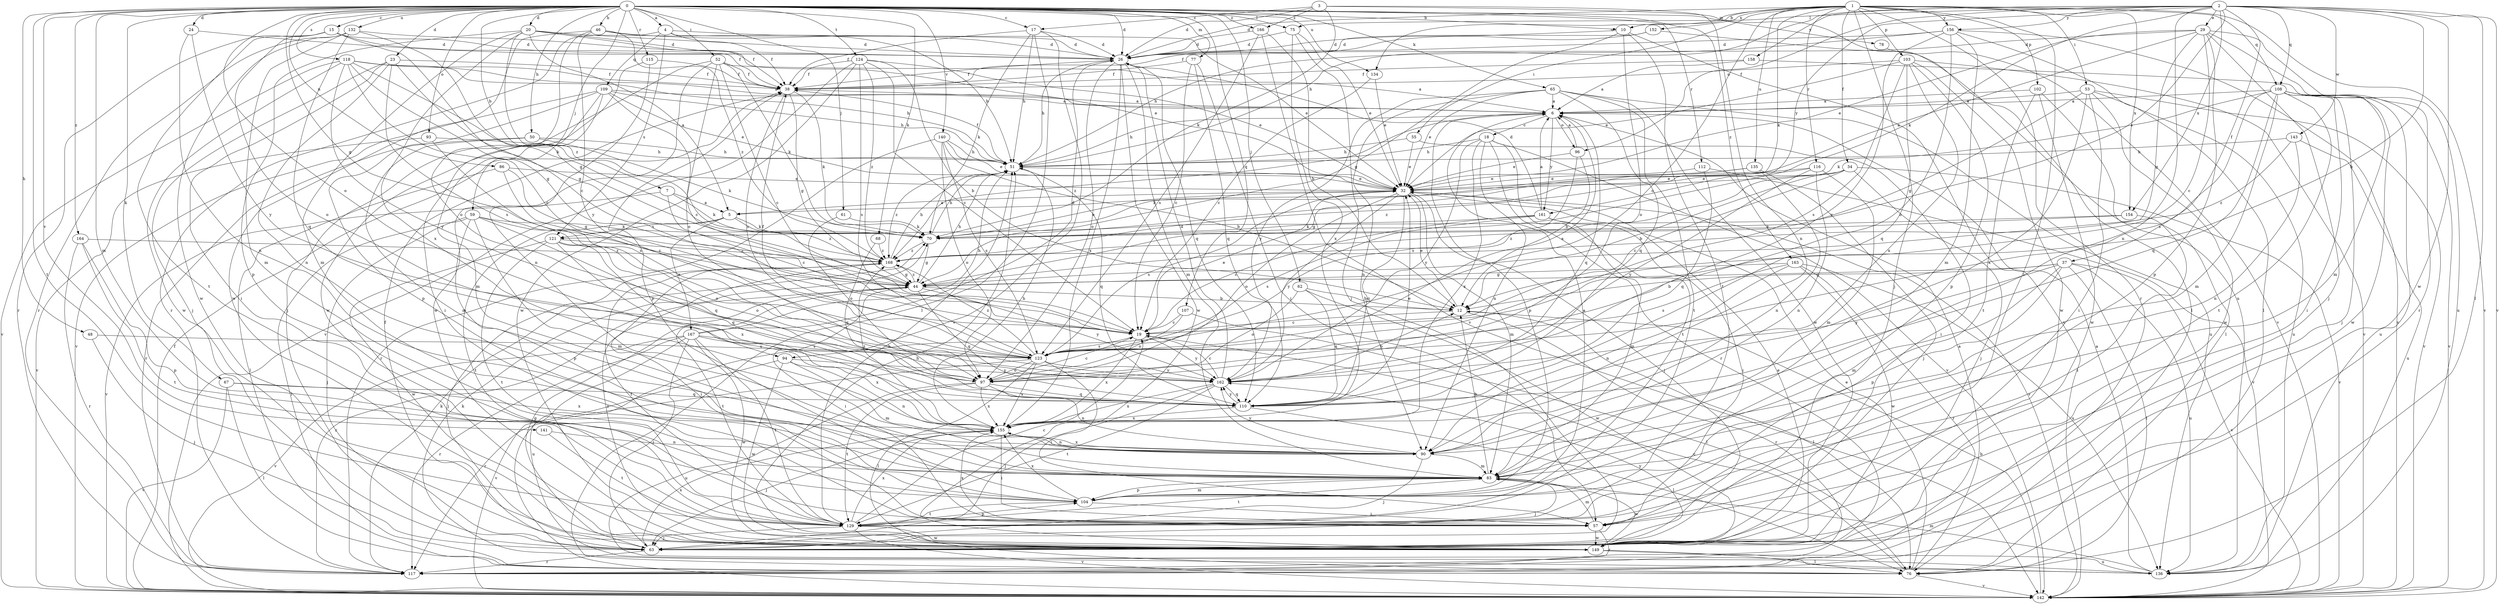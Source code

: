 strict digraph  {
0;
1;
2;
3;
4;
5;
6;
7;
10;
12;
15;
17;
18;
19;
20;
23;
24;
26;
29;
32;
34;
37;
38;
44;
46;
48;
50;
51;
52;
53;
55;
57;
59;
61;
62;
63;
65;
67;
68;
70;
75;
76;
77;
78;
83;
86;
90;
93;
94;
96;
97;
102;
103;
104;
107;
108;
109;
110;
112;
115;
116;
117;
118;
121;
123;
124;
129;
132;
134;
135;
136;
140;
141;
142;
143;
149;
152;
154;
155;
156;
158;
161;
162;
163;
164;
166;
167;
168;
0 -> 4  [label=a];
0 -> 7  [label=b];
0 -> 10  [label=b];
0 -> 15  [label=c];
0 -> 17  [label=c];
0 -> 20  [label=d];
0 -> 23  [label=d];
0 -> 24  [label=d];
0 -> 26  [label=d];
0 -> 44  [label=g];
0 -> 46  [label=h];
0 -> 48  [label=h];
0 -> 50  [label=h];
0 -> 52  [label=i];
0 -> 59  [label=j];
0 -> 61  [label=j];
0 -> 62  [label=j];
0 -> 65  [label=k];
0 -> 67  [label=k];
0 -> 68  [label=k];
0 -> 75  [label=l];
0 -> 77  [label=m];
0 -> 78  [label=m];
0 -> 83  [label=m];
0 -> 86  [label=n];
0 -> 93  [label=o];
0 -> 94  [label=o];
0 -> 107  [label=q];
0 -> 112  [label=r];
0 -> 115  [label=r];
0 -> 118  [label=s];
0 -> 124  [label=t];
0 -> 129  [label=t];
0 -> 132  [label=u];
0 -> 134  [label=u];
0 -> 140  [label=v];
0 -> 141  [label=v];
0 -> 163  [label=z];
0 -> 164  [label=z];
0 -> 166  [label=z];
1 -> 10  [label=b];
1 -> 26  [label=d];
1 -> 34  [label=f];
1 -> 53  [label=i];
1 -> 55  [label=i];
1 -> 57  [label=i];
1 -> 63  [label=j];
1 -> 70  [label=k];
1 -> 94  [label=o];
1 -> 102  [label=p];
1 -> 103  [label=p];
1 -> 108  [label=q];
1 -> 116  [label=r];
1 -> 117  [label=r];
1 -> 134  [label=u];
1 -> 135  [label=u];
1 -> 142  [label=v];
1 -> 152  [label=x];
1 -> 154  [label=x];
1 -> 156  [label=y];
2 -> 12  [label=b];
2 -> 29  [label=e];
2 -> 37  [label=f];
2 -> 51  [label=h];
2 -> 70  [label=k];
2 -> 75  [label=l];
2 -> 76  [label=l];
2 -> 90  [label=n];
2 -> 96  [label=o];
2 -> 108  [label=q];
2 -> 121  [label=s];
2 -> 142  [label=v];
2 -> 143  [label=w];
2 -> 149  [label=w];
2 -> 154  [label=x];
2 -> 156  [label=y];
2 -> 158  [label=y];
2 -> 161  [label=y];
3 -> 17  [label=c];
3 -> 26  [label=d];
3 -> 70  [label=k];
3 -> 90  [label=n];
3 -> 136  [label=u];
3 -> 166  [label=z];
4 -> 26  [label=d];
4 -> 32  [label=e];
4 -> 38  [label=f];
4 -> 109  [label=q];
4 -> 117  [label=r];
4 -> 121  [label=s];
5 -> 70  [label=k];
5 -> 121  [label=s];
5 -> 129  [label=t];
5 -> 167  [label=z];
5 -> 168  [label=z];
6 -> 18  [label=c];
6 -> 51  [label=h];
6 -> 96  [label=o];
6 -> 104  [label=p];
6 -> 110  [label=q];
6 -> 161  [label=y];
6 -> 168  [label=z];
7 -> 5  [label=a];
7 -> 19  [label=c];
7 -> 70  [label=k];
7 -> 142  [label=v];
10 -> 26  [label=d];
10 -> 44  [label=g];
10 -> 97  [label=o];
10 -> 129  [label=t];
10 -> 142  [label=v];
12 -> 19  [label=c];
12 -> 32  [label=e];
12 -> 76  [label=l];
12 -> 117  [label=r];
15 -> 19  [label=c];
15 -> 26  [label=d];
15 -> 38  [label=f];
15 -> 97  [label=o];
15 -> 117  [label=r];
15 -> 129  [label=t];
17 -> 26  [label=d];
17 -> 38  [label=f];
17 -> 51  [label=h];
17 -> 70  [label=k];
17 -> 76  [label=l];
17 -> 142  [label=v];
18 -> 51  [label=h];
18 -> 90  [label=n];
18 -> 117  [label=r];
18 -> 129  [label=t];
18 -> 142  [label=v];
18 -> 155  [label=x];
18 -> 162  [label=y];
19 -> 32  [label=e];
19 -> 123  [label=s];
19 -> 155  [label=x];
19 -> 162  [label=y];
20 -> 5  [label=a];
20 -> 26  [label=d];
20 -> 32  [label=e];
20 -> 38  [label=f];
20 -> 83  [label=m];
20 -> 104  [label=p];
20 -> 155  [label=x];
20 -> 168  [label=z];
23 -> 38  [label=f];
23 -> 44  [label=g];
23 -> 57  [label=i];
23 -> 63  [label=j];
23 -> 90  [label=n];
23 -> 123  [label=s];
24 -> 26  [label=d];
24 -> 90  [label=n];
24 -> 162  [label=y];
26 -> 38  [label=f];
26 -> 51  [label=h];
26 -> 83  [label=m];
26 -> 97  [label=o];
26 -> 110  [label=q];
26 -> 149  [label=w];
26 -> 155  [label=x];
29 -> 5  [label=a];
29 -> 19  [label=c];
29 -> 26  [label=d];
29 -> 32  [label=e];
29 -> 44  [label=g];
29 -> 63  [label=j];
29 -> 104  [label=p];
29 -> 117  [label=r];
29 -> 136  [label=u];
32 -> 5  [label=a];
32 -> 63  [label=j];
32 -> 83  [label=m];
32 -> 97  [label=o];
32 -> 110  [label=q];
32 -> 123  [label=s];
32 -> 142  [label=v];
32 -> 162  [label=y];
34 -> 12  [label=b];
34 -> 19  [label=c];
34 -> 32  [label=e];
34 -> 63  [label=j];
34 -> 142  [label=v];
34 -> 168  [label=z];
37 -> 12  [label=b];
37 -> 44  [label=g];
37 -> 76  [label=l];
37 -> 83  [label=m];
37 -> 104  [label=p];
37 -> 136  [label=u];
37 -> 142  [label=v];
37 -> 162  [label=y];
38 -> 6  [label=a];
38 -> 44  [label=g];
38 -> 70  [label=k];
38 -> 104  [label=p];
38 -> 123  [label=s];
44 -> 12  [label=b];
44 -> 51  [label=h];
44 -> 57  [label=i];
44 -> 110  [label=q];
44 -> 117  [label=r];
44 -> 129  [label=t];
44 -> 162  [label=y];
44 -> 168  [label=z];
46 -> 26  [label=d];
46 -> 51  [label=h];
46 -> 97  [label=o];
46 -> 149  [label=w];
46 -> 162  [label=y];
46 -> 168  [label=z];
48 -> 63  [label=j];
48 -> 123  [label=s];
50 -> 51  [label=h];
50 -> 70  [label=k];
50 -> 83  [label=m];
50 -> 117  [label=r];
51 -> 32  [label=e];
51 -> 38  [label=f];
51 -> 110  [label=q];
51 -> 168  [label=z];
52 -> 6  [label=a];
52 -> 19  [label=c];
52 -> 38  [label=f];
52 -> 63  [label=j];
52 -> 70  [label=k];
52 -> 97  [label=o];
52 -> 149  [label=w];
53 -> 6  [label=a];
53 -> 44  [label=g];
53 -> 57  [label=i];
53 -> 136  [label=u];
53 -> 142  [label=v];
53 -> 149  [label=w];
53 -> 155  [label=x];
55 -> 32  [label=e];
55 -> 51  [label=h];
55 -> 57  [label=i];
57 -> 83  [label=m];
57 -> 117  [label=r];
57 -> 149  [label=w];
57 -> 155  [label=x];
59 -> 63  [label=j];
59 -> 70  [label=k];
59 -> 76  [label=l];
59 -> 83  [label=m];
59 -> 97  [label=o];
59 -> 104  [label=p];
59 -> 110  [label=q];
61 -> 70  [label=k];
61 -> 97  [label=o];
62 -> 12  [label=b];
62 -> 97  [label=o];
62 -> 110  [label=q];
62 -> 149  [label=w];
63 -> 38  [label=f];
63 -> 44  [label=g];
63 -> 117  [label=r];
63 -> 155  [label=x];
65 -> 6  [label=a];
65 -> 32  [label=e];
65 -> 90  [label=n];
65 -> 110  [label=q];
65 -> 129  [label=t];
65 -> 136  [label=u];
65 -> 149  [label=w];
65 -> 162  [label=y];
67 -> 76  [label=l];
67 -> 110  [label=q];
67 -> 142  [label=v];
67 -> 155  [label=x];
68 -> 110  [label=q];
68 -> 168  [label=z];
70 -> 32  [label=e];
70 -> 44  [label=g];
70 -> 51  [label=h];
70 -> 168  [label=z];
75 -> 26  [label=d];
75 -> 32  [label=e];
75 -> 63  [label=j];
75 -> 155  [label=x];
76 -> 6  [label=a];
76 -> 19  [label=c];
76 -> 32  [label=e];
76 -> 142  [label=v];
77 -> 19  [label=c];
77 -> 38  [label=f];
77 -> 57  [label=i];
77 -> 110  [label=q];
78 -> 142  [label=v];
83 -> 12  [label=b];
83 -> 63  [label=j];
83 -> 104  [label=p];
83 -> 129  [label=t];
83 -> 149  [label=w];
86 -> 19  [label=c];
86 -> 32  [label=e];
86 -> 44  [label=g];
86 -> 76  [label=l];
90 -> 63  [label=j];
90 -> 83  [label=m];
90 -> 155  [label=x];
90 -> 162  [label=y];
93 -> 51  [label=h];
93 -> 123  [label=s];
93 -> 142  [label=v];
94 -> 83  [label=m];
94 -> 90  [label=n];
94 -> 142  [label=v];
94 -> 149  [label=w];
94 -> 162  [label=y];
96 -> 6  [label=a];
96 -> 12  [label=b];
96 -> 32  [label=e];
96 -> 123  [label=s];
97 -> 19  [label=c];
97 -> 90  [label=n];
97 -> 110  [label=q];
97 -> 129  [label=t];
97 -> 136  [label=u];
97 -> 155  [label=x];
102 -> 6  [label=a];
102 -> 76  [label=l];
102 -> 129  [label=t];
102 -> 149  [label=w];
103 -> 32  [label=e];
103 -> 38  [label=f];
103 -> 104  [label=p];
103 -> 110  [label=q];
103 -> 123  [label=s];
103 -> 142  [label=v];
103 -> 149  [label=w];
103 -> 155  [label=x];
104 -> 6  [label=a];
104 -> 57  [label=i];
104 -> 83  [label=m];
104 -> 129  [label=t];
104 -> 155  [label=x];
107 -> 19  [label=c];
107 -> 76  [label=l];
107 -> 97  [label=o];
108 -> 6  [label=a];
108 -> 57  [label=i];
108 -> 63  [label=j];
108 -> 70  [label=k];
108 -> 83  [label=m];
108 -> 110  [label=q];
108 -> 123  [label=s];
108 -> 129  [label=t];
108 -> 136  [label=u];
108 -> 142  [label=v];
108 -> 149  [label=w];
109 -> 6  [label=a];
109 -> 19  [label=c];
109 -> 32  [label=e];
109 -> 51  [label=h];
109 -> 57  [label=i];
109 -> 83  [label=m];
109 -> 104  [label=p];
109 -> 142  [label=v];
110 -> 32  [label=e];
110 -> 76  [label=l];
110 -> 155  [label=x];
110 -> 162  [label=y];
112 -> 32  [label=e];
112 -> 110  [label=q];
112 -> 142  [label=v];
115 -> 38  [label=f];
115 -> 90  [label=n];
115 -> 149  [label=w];
116 -> 32  [label=e];
116 -> 44  [label=g];
116 -> 83  [label=m];
116 -> 90  [label=n];
116 -> 162  [label=y];
117 -> 70  [label=k];
118 -> 6  [label=a];
118 -> 19  [label=c];
118 -> 38  [label=f];
118 -> 44  [label=g];
118 -> 51  [label=h];
118 -> 70  [label=k];
118 -> 142  [label=v];
118 -> 149  [label=w];
118 -> 162  [label=y];
121 -> 97  [label=o];
121 -> 110  [label=q];
121 -> 129  [label=t];
121 -> 149  [label=w];
121 -> 155  [label=x];
121 -> 168  [label=z];
123 -> 6  [label=a];
123 -> 38  [label=f];
123 -> 57  [label=i];
123 -> 76  [label=l];
123 -> 97  [label=o];
123 -> 117  [label=r];
123 -> 155  [label=x];
123 -> 162  [label=y];
123 -> 168  [label=z];
124 -> 12  [label=b];
124 -> 19  [label=c];
124 -> 32  [label=e];
124 -> 38  [label=f];
124 -> 123  [label=s];
124 -> 142  [label=v];
124 -> 149  [label=w];
124 -> 168  [label=z];
129 -> 19  [label=c];
129 -> 51  [label=h];
129 -> 63  [label=j];
129 -> 104  [label=p];
129 -> 142  [label=v];
129 -> 149  [label=w];
129 -> 155  [label=x];
132 -> 26  [label=d];
132 -> 44  [label=g];
132 -> 83  [label=m];
132 -> 110  [label=q];
132 -> 117  [label=r];
132 -> 149  [label=w];
134 -> 19  [label=c];
134 -> 32  [label=e];
135 -> 32  [label=e];
135 -> 63  [label=j];
135 -> 70  [label=k];
135 -> 90  [label=n];
136 -> 6  [label=a];
136 -> 70  [label=k];
136 -> 83  [label=m];
140 -> 12  [label=b];
140 -> 32  [label=e];
140 -> 51  [label=h];
140 -> 97  [label=o];
140 -> 117  [label=r];
140 -> 123  [label=s];
141 -> 90  [label=n];
141 -> 129  [label=t];
142 -> 12  [label=b];
142 -> 38  [label=f];
143 -> 51  [label=h];
143 -> 90  [label=n];
143 -> 136  [label=u];
143 -> 168  [label=z];
149 -> 32  [label=e];
149 -> 51  [label=h];
149 -> 76  [label=l];
149 -> 136  [label=u];
149 -> 162  [label=y];
149 -> 168  [label=z];
152 -> 26  [label=d];
152 -> 38  [label=f];
152 -> 76  [label=l];
154 -> 70  [label=k];
154 -> 129  [label=t];
154 -> 168  [label=z];
155 -> 51  [label=h];
155 -> 57  [label=i];
155 -> 63  [label=j];
155 -> 90  [label=n];
155 -> 168  [label=z];
156 -> 26  [label=d];
156 -> 51  [label=h];
156 -> 76  [label=l];
156 -> 83  [label=m];
156 -> 97  [label=o];
156 -> 142  [label=v];
156 -> 162  [label=y];
158 -> 6  [label=a];
158 -> 38  [label=f];
158 -> 83  [label=m];
161 -> 6  [label=a];
161 -> 19  [label=c];
161 -> 26  [label=d];
161 -> 57  [label=i];
161 -> 70  [label=k];
161 -> 83  [label=m];
161 -> 123  [label=s];
162 -> 12  [label=b];
162 -> 19  [label=c];
162 -> 26  [label=d];
162 -> 63  [label=j];
162 -> 110  [label=q];
162 -> 129  [label=t];
162 -> 155  [label=x];
163 -> 44  [label=g];
163 -> 90  [label=n];
163 -> 117  [label=r];
163 -> 123  [label=s];
163 -> 136  [label=u];
163 -> 149  [label=w];
164 -> 104  [label=p];
164 -> 117  [label=r];
164 -> 129  [label=t];
164 -> 168  [label=z];
166 -> 12  [label=b];
166 -> 26  [label=d];
166 -> 123  [label=s];
166 -> 142  [label=v];
167 -> 26  [label=d];
167 -> 51  [label=h];
167 -> 63  [label=j];
167 -> 117  [label=r];
167 -> 123  [label=s];
167 -> 129  [label=t];
167 -> 136  [label=u];
167 -> 142  [label=v];
167 -> 149  [label=w];
167 -> 155  [label=x];
168 -> 44  [label=g];
168 -> 51  [label=h];
168 -> 57  [label=i];
168 -> 63  [label=j];
168 -> 129  [label=t];
}
